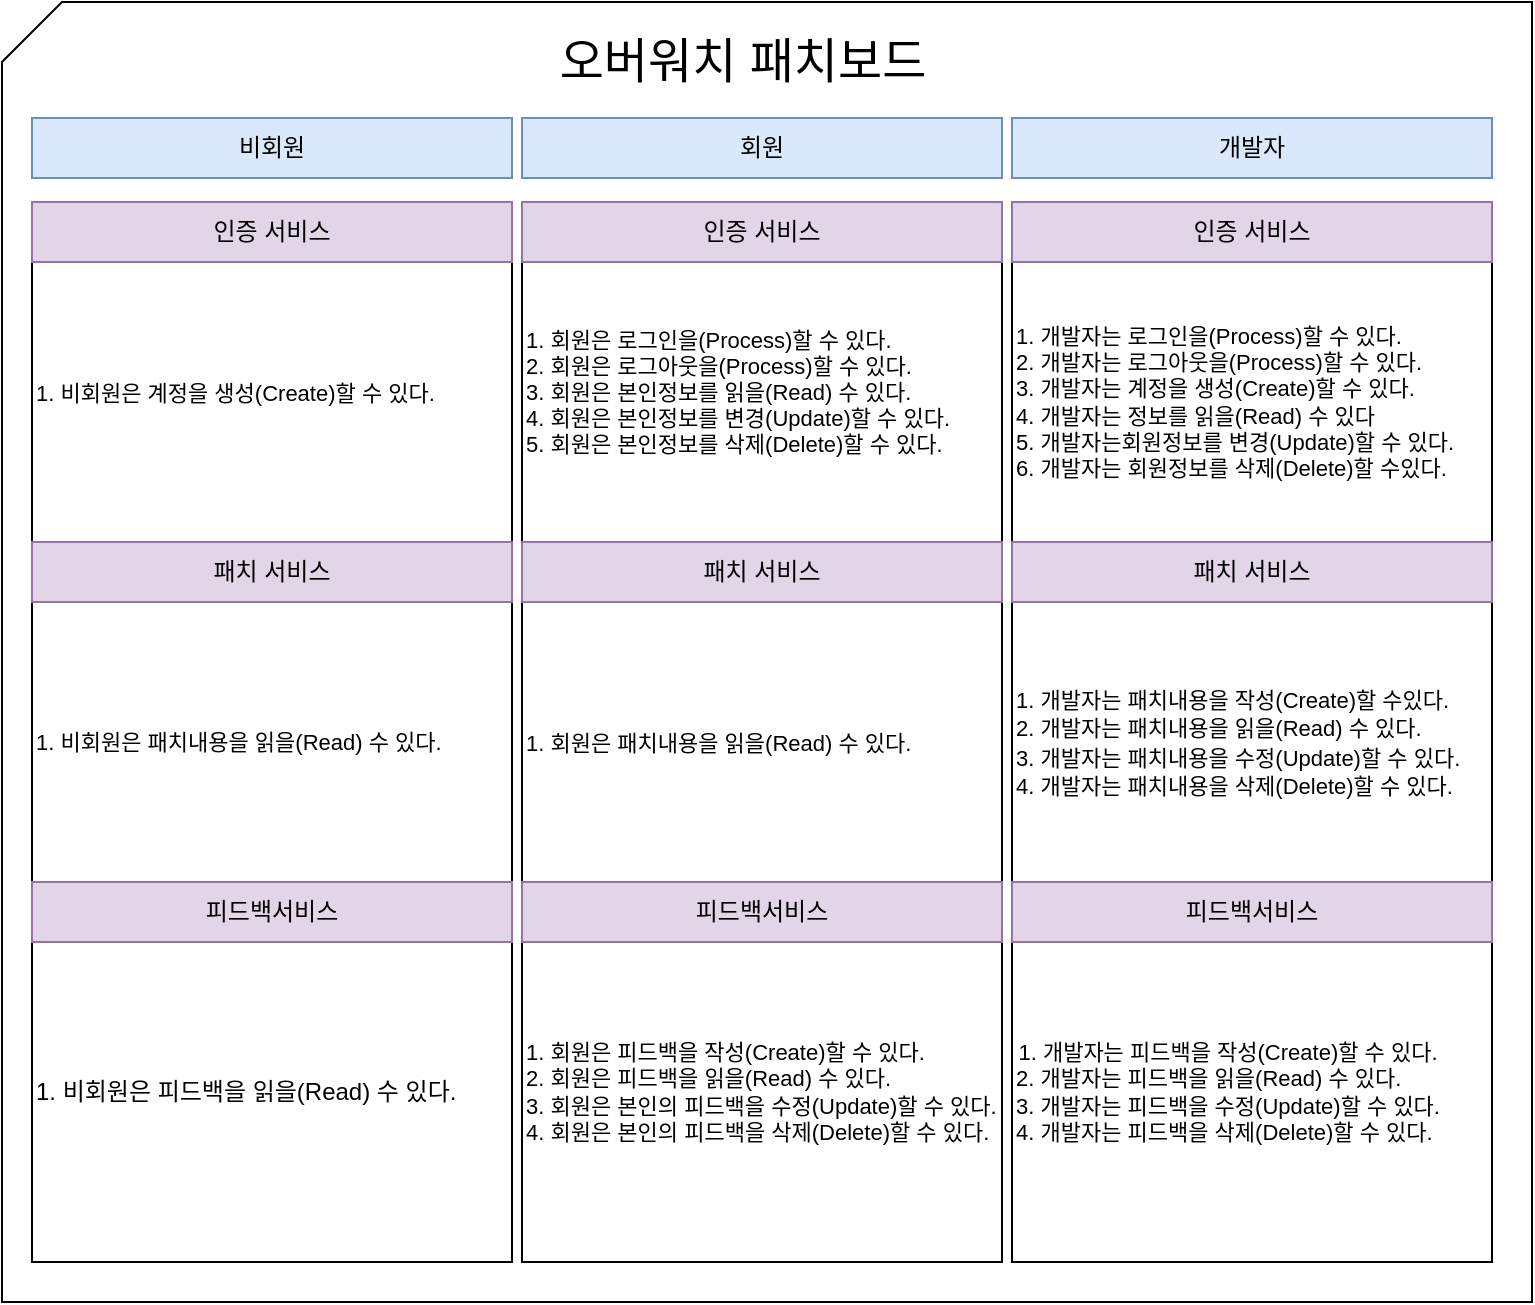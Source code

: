 <mxfile version="27.0.9" pages="3">
  <diagram name="요구사항확인" id="si9WiEyHauwOeKY3Vzi-">
    <mxGraphModel dx="1090" dy="833" grid="1" gridSize="10" guides="1" tooltips="1" connect="1" arrows="1" fold="1" page="1" pageScale="1" pageWidth="827" pageHeight="1169" math="0" shadow="0">
      <root>
        <mxCell id="0" />
        <mxCell id="1" parent="0" />
        <mxCell id="LVaz8bQsQqEIjGHbkDQo-53" value="" style="shape=card;whiteSpace=wrap;html=1;" parent="1" vertex="1">
          <mxGeometry x="25" y="10" width="765" height="650" as="geometry" />
        </mxCell>
        <mxCell id="LVaz8bQsQqEIjGHbkDQo-33" value="" style="rounded=0;whiteSpace=wrap;html=1;" parent="1" vertex="1">
          <mxGeometry x="530" y="110" width="240" height="530" as="geometry" />
        </mxCell>
        <mxCell id="LVaz8bQsQqEIjGHbkDQo-32" value="" style="rounded=0;whiteSpace=wrap;html=1;" parent="1" vertex="1">
          <mxGeometry x="285" y="110" width="240" height="530" as="geometry" />
        </mxCell>
        <mxCell id="LVaz8bQsQqEIjGHbkDQo-31" value="" style="rounded=0;whiteSpace=wrap;html=1;" parent="1" vertex="1">
          <mxGeometry x="40" y="110" width="240" height="530" as="geometry" />
        </mxCell>
        <mxCell id="LVaz8bQsQqEIjGHbkDQo-35" value="인증 서비스" style="rounded=0;whiteSpace=wrap;html=1;fillColor=#e1d5e7;strokeColor=#9673a6;" parent="1" vertex="1">
          <mxGeometry x="40" y="110" width="240" height="30" as="geometry" />
        </mxCell>
        <mxCell id="LVaz8bQsQqEIjGHbkDQo-36" value="인증 서비스" style="rounded=0;whiteSpace=wrap;html=1;fillColor=#e1d5e7;strokeColor=#9673a6;" parent="1" vertex="1">
          <mxGeometry x="285" y="110" width="240" height="30" as="geometry" />
        </mxCell>
        <mxCell id="LVaz8bQsQqEIjGHbkDQo-37" value="인증 서비스" style="rounded=0;whiteSpace=wrap;html=1;fillColor=#e1d5e7;strokeColor=#9673a6;" parent="1" vertex="1">
          <mxGeometry x="530" y="110" width="240" height="30" as="geometry" />
        </mxCell>
        <mxCell id="LVaz8bQsQqEIjGHbkDQo-39" value="패치 서비스" style="rounded=0;whiteSpace=wrap;html=1;fillColor=#e1d5e7;strokeColor=#9673a6;" parent="1" vertex="1">
          <mxGeometry x="40" y="280" width="240" height="30" as="geometry" />
        </mxCell>
        <mxCell id="LVaz8bQsQqEIjGHbkDQo-40" value="패치 서비스" style="rounded=0;whiteSpace=wrap;html=1;fillColor=#e1d5e7;strokeColor=#9673a6;" parent="1" vertex="1">
          <mxGeometry x="285" y="280" width="240" height="30" as="geometry" />
        </mxCell>
        <mxCell id="LVaz8bQsQqEIjGHbkDQo-41" value="패치 서비스" style="rounded=0;whiteSpace=wrap;html=1;fillColor=#e1d5e7;strokeColor=#9673a6;" parent="1" vertex="1">
          <mxGeometry x="530" y="280" width="240" height="30" as="geometry" />
        </mxCell>
        <mxCell id="LVaz8bQsQqEIjGHbkDQo-43" value="&lt;span style=&quot;text-wrap-mode: nowrap;&quot;&gt;피드백서비스&lt;/span&gt;" style="rounded=0;whiteSpace=wrap;html=1;fillColor=#e1d5e7;strokeColor=#9673a6;" parent="1" vertex="1">
          <mxGeometry x="40" y="450" width="240" height="30" as="geometry" />
        </mxCell>
        <mxCell id="LVaz8bQsQqEIjGHbkDQo-44" value="&lt;span style=&quot;text-wrap-mode: nowrap;&quot;&gt;피드백서비스&lt;/span&gt;" style="rounded=0;whiteSpace=wrap;html=1;fillColor=#e1d5e7;strokeColor=#9673a6;" parent="1" vertex="1">
          <mxGeometry x="285" y="450" width="240" height="30" as="geometry" />
        </mxCell>
        <mxCell id="LVaz8bQsQqEIjGHbkDQo-45" value="&lt;span style=&quot;text-wrap-mode: nowrap;&quot;&gt;피드백서비스&lt;/span&gt;" style="rounded=0;whiteSpace=wrap;html=1;fillColor=#e1d5e7;strokeColor=#9673a6;" parent="1" vertex="1">
          <mxGeometry x="530" y="450" width="240" height="30" as="geometry" />
        </mxCell>
        <mxCell id="LVaz8bQsQqEIjGHbkDQo-2" value="&lt;font style=&quot;font-size: 24px;&quot;&gt;오버워치 패치보드&lt;/font&gt;" style="text;html=1;align=center;verticalAlign=middle;resizable=0;points=[];autosize=1;strokeColor=none;fillColor=none;" parent="1" vertex="1">
          <mxGeometry x="290" y="20" width="210" height="40" as="geometry" />
        </mxCell>
        <mxCell id="LVaz8bQsQqEIjGHbkDQo-3" value="사서" style="text;html=1;align=center;verticalAlign=middle;resizable=0;points=[];autosize=1;strokeColor=none;fillColor=none;" parent="1" vertex="1">
          <mxGeometry x="290" y="68" width="50" height="30" as="geometry" />
        </mxCell>
        <mxCell id="LVaz8bQsQqEIjGHbkDQo-4" value="비회원" style="text;html=1;align=center;verticalAlign=middle;resizable=0;points=[];autosize=1;strokeColor=none;fillColor=none;" parent="1" vertex="1">
          <mxGeometry x="560" y="68" width="60" height="30" as="geometry" />
        </mxCell>
        <mxCell id="LVaz8bQsQqEIjGHbkDQo-5" value="회원" style="text;html=1;align=center;verticalAlign=middle;resizable=0;points=[];autosize=1;strokeColor=none;fillColor=none;" parent="1" vertex="1">
          <mxGeometry x="40" y="68" width="50" height="30" as="geometry" />
        </mxCell>
        <mxCell id="LVaz8bQsQqEIjGHbkDQo-20" value="&lt;div style=&quot;text-align: center;&quot;&gt;&lt;br&gt;&lt;/div&gt;&lt;div&gt;1. 비회원은 패치내용을 읽을(Read) 수 있다.&lt;/div&gt;&lt;div&gt;&lt;br&gt;&lt;/div&gt;" style="text;html=1;align=left;verticalAlign=middle;resizable=0;points=[];autosize=1;strokeColor=none;fillColor=none;fontSize=11;" parent="1" vertex="1">
          <mxGeometry x="40" y="355" width="230" height="50" as="geometry" />
        </mxCell>
        <mxCell id="LVaz8bQsQqEIjGHbkDQo-21" value="1. 비회원은 계정을 생성(Create)할 수 있다." style="text;align=left;verticalAlign=middle;resizable=0;points=[];autosize=1;strokeColor=none;fillColor=none;fontSize=11;labelPosition=center;verticalLabelPosition=middle;" parent="1" vertex="1">
          <mxGeometry x="40" y="190" width="220" height="30" as="geometry" />
        </mxCell>
        <mxCell id="LVaz8bQsQqEIjGHbkDQo-22" value="&lt;div style=&quot;font-size: 12px; text-align: center;&quot;&gt;&lt;span style=&quot;background-color: transparent; color: light-dark(rgb(0, 0, 0), rgb(255, 255, 255)); text-align: left;&quot;&gt;1. 비회원은 피드백을 읽을(Read) 수 있다.&lt;/span&gt;&lt;/div&gt;" style="text;html=1;align=left;verticalAlign=middle;resizable=0;points=[];autosize=1;strokeColor=none;fillColor=none;fontSize=10;" parent="1" vertex="1">
          <mxGeometry x="40" y="540" width="230" height="30" as="geometry" />
        </mxCell>
        <mxCell id="LVaz8bQsQqEIjGHbkDQo-23" value="&lt;div&gt;1. 개발자는 로그인을&lt;span style=&quot;background-color: transparent; color: light-dark(rgb(0, 0, 0), rgb(255, 255, 255));&quot;&gt;(Process)&lt;/span&gt;&lt;span style=&quot;background-color: transparent; color: light-dark(rgb(0, 0, 0), rgb(255, 255, 255));&quot;&gt;할 수 있다.&lt;/span&gt;&lt;/div&gt;&lt;div&gt;2. 개발자는 로그아웃을&lt;span style=&quot;background-color: transparent; color: light-dark(rgb(0, 0, 0), rgb(255, 255, 255));&quot;&gt;(Process)&lt;/span&gt;&lt;span style=&quot;background-color: transparent; color: light-dark(rgb(0, 0, 0), rgb(255, 255, 255));&quot;&gt;할 수 있다.&lt;/span&gt;&lt;/div&gt;&lt;div&gt;3. 개발자는 계정을 생성(Create)할 수 있다.&lt;/div&gt;&lt;div&gt;4. 개발자는 정보를 읽을(Read) 수 있다&lt;/div&gt;&lt;div&gt;5. 개발자는회원정보를 변경(&lt;span style=&quot;background-color: transparent; color: light-dark(rgb(0, 0, 0), rgb(255, 255, 255));&quot;&gt;Update&lt;/span&gt;&lt;span style=&quot;background-color: transparent; color: light-dark(rgb(0, 0, 0), rgb(255, 255, 255));&quot;&gt;)할 수 있다.&lt;/span&gt;&lt;/div&gt;&lt;div&gt;6. 개발자는 회원정보를 삭제(Delete)할 수있다.&lt;br&gt;&lt;/div&gt;" style="text;html=1;align=left;verticalAlign=middle;resizable=0;points=[];autosize=1;strokeColor=none;fillColor=none;fontSize=11;" parent="1" vertex="1">
          <mxGeometry x="530" y="165" width="240" height="90" as="geometry" />
        </mxCell>
        <mxCell id="LVaz8bQsQqEIjGHbkDQo-25" value="&lt;div&gt;&lt;span&gt;1. 회원은 로그인을(Process)할 수 있다.&lt;/span&gt;&lt;/div&gt;&lt;div&gt;&lt;span&gt;2. 회원은 로그아웃을&lt;/span&gt;&lt;span style=&quot;background-color: transparent; color: light-dark(rgb(0, 0, 0), rgb(255, 255, 255));&quot;&gt;(Process)&lt;/span&gt;&lt;span style=&quot;background-color: transparent; color: light-dark(rgb(0, 0, 0), rgb(255, 255, 255));&quot;&gt;할 수 있다.&lt;/span&gt;&lt;/div&gt;&lt;div&gt;&lt;span&gt;3. 회원은 본인정보를 읽을(Read) 수 있다.&lt;/span&gt;&lt;/div&gt;&lt;div&gt;&lt;span&gt;4. 회원은 본인정보를 변경(&lt;/span&gt;&lt;span style=&quot;color: light-dark(rgb(0, 0, 0), rgb(255, 255, 255)); background-color: transparent;&quot;&gt;Update&lt;/span&gt;&lt;span style=&quot;color: light-dark(rgb(0, 0, 0), rgb(255, 255, 255)); background-color: transparent;&quot;&gt;)할 수 있다.&lt;/span&gt;&lt;/div&gt;&lt;div&gt;&lt;span style=&quot;background-color: transparent; color: light-dark(rgb(0, 0, 0), rgb(255, 255, 255));&quot;&gt;5. 회원은 본인정보를 삭제(Delete)할 수 있다.&lt;/span&gt;&lt;/div&gt;" style="text;html=1;align=left;verticalAlign=middle;resizable=0;points=[];autosize=1;strokeColor=none;fillColor=none;fontSize=11;" parent="1" vertex="1">
          <mxGeometry x="285" y="165" width="240" height="80" as="geometry" />
        </mxCell>
        <mxCell id="LVaz8bQsQqEIjGHbkDQo-28" value="1. 회원은 패치내용을 읽을(Read) 수 있다." style="text;align=left;verticalAlign=middle;resizable=0;points=[];autosize=1;strokeColor=none;fillColor=none;fontSize=11;" parent="1" vertex="1">
          <mxGeometry x="285" y="365" width="220" height="30" as="geometry" />
        </mxCell>
        <mxCell id="LVaz8bQsQqEIjGHbkDQo-29" value="&lt;div&gt;&lt;font style=&quot;font-size: 11px;&quot;&gt;1. 개발자는 패치내용을 작성(Create)할 수있다.&lt;br&gt;&lt;/font&gt;&lt;/div&gt;&lt;div&gt;&lt;font style=&quot;font-size: 11px;&quot;&gt;2.&amp;nbsp;&lt;span style=&quot;background-color: transparent; color: light-dark(rgb(0, 0, 0), rgb(255, 255, 255));&quot;&gt;개발자는&amp;nbsp;&lt;/span&gt;&lt;span style=&quot;background-color: transparent; color: light-dark(rgb(0, 0, 0), rgb(255, 255, 255));&quot;&gt;패치내용을 읽을(Read) 수 있다.&lt;/span&gt;&lt;/font&gt;&lt;/div&gt;&lt;div&gt;&lt;font style=&quot;font-size: 11px;&quot;&gt;3.&amp;nbsp;&lt;span style=&quot;background-color: transparent; color: light-dark(rgb(0, 0, 0), rgb(255, 255, 255));&quot;&gt;개발자는&amp;nbsp;&lt;/span&gt;&lt;span style=&quot;background-color: transparent; color: light-dark(rgb(0, 0, 0), rgb(255, 255, 255));&quot;&gt;패치내용을 수정(Update)할 수 있다.&lt;/span&gt;&lt;/font&gt;&lt;/div&gt;&lt;div&gt;&lt;font style=&quot;font-size: 11px;&quot;&gt;4.&amp;nbsp;&lt;span style=&quot;background-color: transparent; color: light-dark(rgb(0, 0, 0), rgb(255, 255, 255));&quot;&gt;개발자는&amp;nbsp;&lt;/span&gt;&lt;span style=&quot;background-color: transparent; color: light-dark(rgb(0, 0, 0), rgb(255, 255, 255));&quot;&gt;패치내용을 삭제(Delete)할 수 있다.&lt;/span&gt;&lt;/font&gt;&lt;/div&gt;" style="text;html=1;align=left;verticalAlign=middle;resizable=0;points=[];autosize=1;strokeColor=none;fillColor=none;fontSize=12;" parent="1" vertex="1">
          <mxGeometry x="530" y="345" width="250" height="70" as="geometry" />
        </mxCell>
        <mxCell id="LVaz8bQsQqEIjGHbkDQo-30" value="&lt;div style=&quot;&quot;&gt;&lt;font style=&quot;font-size: 11px;&quot;&gt;1. 회원은 피드백을 작성(Create)할 수 있다.&lt;br&gt;&lt;/font&gt;&lt;/div&gt;&lt;div style=&quot;&quot;&gt;&lt;font style=&quot;font-size: 11px;&quot;&gt;2.&amp;nbsp;&lt;/font&gt;&lt;span style=&quot;font-size: 11px; background-color: transparent; color: light-dark(rgb(0, 0, 0), rgb(255, 255, 255));&quot;&gt;회원은&amp;nbsp;&lt;/span&gt;&lt;span style=&quot;font-size: 11px; background-color: transparent; color: light-dark(rgb(0, 0, 0), rgb(255, 255, 255));&quot;&gt;피드백을 읽을(Read) 수 있다.&lt;/span&gt;&lt;/div&gt;&lt;div style=&quot;&quot;&gt;&lt;font style=&quot;font-size: 11px;&quot;&gt;3.&amp;nbsp;&lt;/font&gt;&lt;span style=&quot;font-size: 11px; background-color: transparent; color: light-dark(rgb(0, 0, 0), rgb(255, 255, 255));&quot;&gt;회원은&amp;nbsp;&lt;/span&gt;&lt;span style=&quot;font-size: 11px; background-color: transparent; color: light-dark(rgb(0, 0, 0), rgb(255, 255, 255));&quot;&gt;본인의 피드백을 수정(Update)할 수 있다.&lt;/span&gt;&lt;/div&gt;&lt;div style=&quot;&quot;&gt;&lt;font style=&quot;font-size: 11px;&quot;&gt;4.&amp;nbsp;&lt;span style=&quot;color: light-dark(rgb(0, 0, 0), rgb(255, 255, 255)); background-color: transparent;&quot;&gt;회원은&amp;nbsp;&lt;/span&gt;&lt;span style=&quot;color: light-dark(rgb(0, 0, 0), rgb(255, 255, 255)); background-color: transparent;&quot;&gt;본인의&lt;/span&gt;&amp;nbsp;피드백을 삭제(Delete)할 수 있다.&lt;/font&gt;&lt;/div&gt;" style="text;html=1;align=left;verticalAlign=middle;resizable=0;points=[];autosize=1;strokeColor=none;fillColor=none;fontSize=10;" parent="1" vertex="1">
          <mxGeometry x="285" y="520" width="260" height="70" as="geometry" />
        </mxCell>
        <mxCell id="LVaz8bQsQqEIjGHbkDQo-49" value="&lt;span style=&quot;text-align: left; text-wrap-mode: nowrap;&quot;&gt;비회원&lt;/span&gt;" style="rounded=0;whiteSpace=wrap;html=1;fillColor=#dae8fc;strokeColor=#6c8ebf;" parent="1" vertex="1">
          <mxGeometry x="40" y="68" width="240" height="30" as="geometry" />
        </mxCell>
        <mxCell id="LVaz8bQsQqEIjGHbkDQo-50" value="회원" style="rounded=0;whiteSpace=wrap;html=1;fillColor=#dae8fc;strokeColor=#6c8ebf;" parent="1" vertex="1">
          <mxGeometry x="285" y="68" width="240" height="30" as="geometry" />
        </mxCell>
        <mxCell id="LVaz8bQsQqEIjGHbkDQo-52" value="개발자" style="rounded=0;whiteSpace=wrap;html=1;fillColor=#dae8fc;strokeColor=#6c8ebf;" parent="1" vertex="1">
          <mxGeometry x="530" y="68" width="240" height="30" as="geometry" />
        </mxCell>
        <mxCell id="H03WoxQe7pIqqVwJrNb9-1" value="&lt;div style=&quot;text-align: center;&quot;&gt;&lt;span style=&quot;background-color: transparent; color: light-dark(rgb(0, 0, 0), rgb(255, 255, 255)); text-align: left;&quot;&gt;1. 개발자는 피드백을 작성(Create)할 수 있다.&lt;/span&gt;&lt;/div&gt;&lt;div style=&quot;&quot;&gt;&lt;font&gt;2. 개발자는 피드백을 읽을(Read) 수 있다.&lt;/font&gt;&lt;/div&gt;&lt;div style=&quot;&quot;&gt;&lt;font&gt;3. 개발자는 피드백을 수정(Update)할 수 있다.&lt;/font&gt;&lt;/div&gt;&lt;div style=&quot;&quot;&gt;&lt;font&gt;4. 개발자는 피드백을 삭제(Delete)할 수 있다.&lt;/font&gt;&lt;/div&gt;" style="text;html=1;align=left;verticalAlign=middle;resizable=0;points=[];autosize=1;strokeColor=none;fillColor=none;fontSize=11;" parent="1" vertex="1">
          <mxGeometry x="530" y="520" width="240" height="70" as="geometry" />
        </mxCell>
      </root>
    </mxGraphModel>
  </diagram>
  <diagram id="NpVqkojjGBtacNTk8pGK" name="예제)USECASE">
    <mxGraphModel dx="1902" dy="1867" grid="1" gridSize="10" guides="1" tooltips="1" connect="1" arrows="1" fold="1" page="1" pageScale="1" pageWidth="827" pageHeight="1169" math="0" shadow="0">
      <root>
        <mxCell id="0" />
        <mxCell id="1" parent="0" />
        <mxCell id="hqVK5DMITIR18oNuoHpZ-1" value="도서 관리&amp;nbsp;&lt;span style=&quot;background-color: transparent; color: light-dark(rgb(0, 0, 0), rgb(255, 255, 255));&quot;&gt;시스템&lt;/span&gt;" style="shape=umlFrame;whiteSpace=wrap;html=1;pointerEvents=0;width=110;height=40;" vertex="1" parent="1">
          <mxGeometry x="110" y="60" width="600" height="860" as="geometry" />
        </mxCell>
        <mxCell id="hqVK5DMITIR18oNuoHpZ-2" value="회원" style="shape=umlActor;verticalLabelPosition=bottom;verticalAlign=top;html=1;" vertex="1" parent="1">
          <mxGeometry x="30" y="190" width="30" height="60" as="geometry" />
        </mxCell>
        <mxCell id="hqVK5DMITIR18oNuoHpZ-3" value="비회원" style="shape=umlActor;verticalLabelPosition=bottom;verticalAlign=top;html=1;" vertex="1" parent="1">
          <mxGeometry x="30" y="510" width="30" height="60" as="geometry" />
        </mxCell>
        <mxCell id="hqVK5DMITIR18oNuoHpZ-4" value="사서" style="shape=umlActor;verticalLabelPosition=bottom;verticalAlign=top;html=1;" vertex="1" parent="1">
          <mxGeometry x="747" y="190" width="30" height="60" as="geometry" />
        </mxCell>
        <mxCell id="hqVK5DMITIR18oNuoHpZ-5" value="도서조회" style="ellipse;whiteSpace=wrap;html=1;" vertex="1" parent="1">
          <mxGeometry x="190" y="160" width="140" height="70" as="geometry" />
        </mxCell>
        <mxCell id="hqVK5DMITIR18oNuoHpZ-6" value="도서등록" style="ellipse;whiteSpace=wrap;html=1;" vertex="1" parent="1">
          <mxGeometry x="490" y="290" width="140" height="70" as="geometry" />
        </mxCell>
        <mxCell id="hqVK5DMITIR18oNuoHpZ-7" value="도서수정" style="ellipse;whiteSpace=wrap;html=1;" vertex="1" parent="1">
          <mxGeometry x="490" y="410" width="140" height="70" as="geometry" />
        </mxCell>
        <mxCell id="hqVK5DMITIR18oNuoHpZ-8" value="도서삭제" style="ellipse;whiteSpace=wrap;html=1;" vertex="1" parent="1">
          <mxGeometry x="490" y="530" width="140" height="70" as="geometry" />
        </mxCell>
        <mxCell id="hqVK5DMITIR18oNuoHpZ-11" value="use" style="html=1;verticalAlign=bottom;endArrow=block;curved=0;rounded=0;entryX=-0.014;entryY=0.6;entryDx=0;entryDy=0;entryPerimeter=0;exitX=1;exitY=0.333;exitDx=0;exitDy=0;exitPerimeter=0;" edge="1" parent="1" source="hqVK5DMITIR18oNuoHpZ-2" target="hqVK5DMITIR18oNuoHpZ-5">
          <mxGeometry width="80" relative="1" as="geometry">
            <mxPoint x="324" y="290" as="sourcePoint" />
            <mxPoint x="404" y="290" as="targetPoint" />
          </mxGeometry>
        </mxCell>
        <mxCell id="hqVK5DMITIR18oNuoHpZ-12" value="use" style="html=1;verticalAlign=bottom;endArrow=block;curved=0;rounded=0;exitX=1;exitY=0.333;exitDx=0;exitDy=0;exitPerimeter=0;entryX=0;entryY=0.657;entryDx=0;entryDy=0;entryPerimeter=0;" edge="1" parent="1" source="hqVK5DMITIR18oNuoHpZ-3" target="hqVK5DMITIR18oNuoHpZ-5">
          <mxGeometry width="80" relative="1" as="geometry">
            <mxPoint x="220" y="626" as="sourcePoint" />
            <mxPoint x="348" y="610" as="targetPoint" />
          </mxGeometry>
        </mxCell>
        <mxCell id="hqVK5DMITIR18oNuoHpZ-13" value="use" style="html=1;verticalAlign=bottom;endArrow=block;curved=0;rounded=0;exitX=0;exitY=0.333;exitDx=0;exitDy=0;exitPerimeter=0;entryX=1;entryY=0.5;entryDx=0;entryDy=0;" edge="1" parent="1" source="hqVK5DMITIR18oNuoHpZ-4" target="hqVK5DMITIR18oNuoHpZ-5">
          <mxGeometry width="80" relative="1" as="geometry">
            <mxPoint x="440" y="664" as="sourcePoint" />
            <mxPoint x="570" y="340" as="targetPoint" />
          </mxGeometry>
        </mxCell>
        <mxCell id="hqVK5DMITIR18oNuoHpZ-14" value="use" style="html=1;verticalAlign=bottom;endArrow=block;curved=0;rounded=0;exitX=0;exitY=0.333;exitDx=0;exitDy=0;exitPerimeter=0;entryX=1;entryY=0.5;entryDx=0;entryDy=0;" edge="1" parent="1" source="hqVK5DMITIR18oNuoHpZ-4" target="hqVK5DMITIR18oNuoHpZ-6">
          <mxGeometry width="80" relative="1" as="geometry">
            <mxPoint x="280" y="744" as="sourcePoint" />
            <mxPoint x="410" y="420" as="targetPoint" />
          </mxGeometry>
        </mxCell>
        <mxCell id="hqVK5DMITIR18oNuoHpZ-15" value="로그인" style="ellipse;whiteSpace=wrap;html=1;" vertex="1" parent="1">
          <mxGeometry x="294" y="360" width="140" height="70" as="geometry" />
        </mxCell>
        <mxCell id="hqVK5DMITIR18oNuoHpZ-16" value="" style="endArrow=open;dashed=1;endFill=0;html=1;rounded=0;exitX=0;exitY=0.5;exitDx=0;exitDy=0;entryX=1;entryY=0.5;entryDx=0;entryDy=0;" edge="1" parent="1" source="hqVK5DMITIR18oNuoHpZ-6" target="hqVK5DMITIR18oNuoHpZ-15">
          <mxGeometry width="160" relative="1" as="geometry">
            <mxPoint x="380" y="440" as="sourcePoint" />
            <mxPoint x="540" y="440" as="targetPoint" />
          </mxGeometry>
        </mxCell>
        <mxCell id="hqVK5DMITIR18oNuoHpZ-17" value="&amp;lt;&amp;lt; Include &amp;gt;&amp;gt;" style="edgeLabel;html=1;align=center;verticalAlign=middle;resizable=0;points=[];" vertex="1" connectable="0" parent="hqVK5DMITIR18oNuoHpZ-16">
          <mxGeometry x="0.013" y="-2" relative="1" as="geometry">
            <mxPoint as="offset" />
          </mxGeometry>
        </mxCell>
        <mxCell id="hqVK5DMITIR18oNuoHpZ-19" value="" style="endArrow=open;dashed=1;endFill=0;html=1;rounded=0;exitX=0;exitY=0.5;exitDx=0;exitDy=0;entryX=0.999;entryY=0.588;entryDx=0;entryDy=0;entryPerimeter=0;" edge="1" parent="1" source="hqVK5DMITIR18oNuoHpZ-7" target="hqVK5DMITIR18oNuoHpZ-15">
          <mxGeometry width="160" relative="1" as="geometry">
            <mxPoint x="556" y="420" as="sourcePoint" />
            <mxPoint x="440" y="400" as="targetPoint" />
          </mxGeometry>
        </mxCell>
        <mxCell id="hqVK5DMITIR18oNuoHpZ-20" value="&amp;lt;&amp;lt; Include &amp;gt;&amp;gt;" style="edgeLabel;html=1;align=center;verticalAlign=middle;resizable=0;points=[];" vertex="1" connectable="0" parent="hqVK5DMITIR18oNuoHpZ-19">
          <mxGeometry x="0.013" y="-2" relative="1" as="geometry">
            <mxPoint as="offset" />
          </mxGeometry>
        </mxCell>
        <mxCell id="hqVK5DMITIR18oNuoHpZ-21" value="" style="endArrow=open;dashed=1;endFill=0;html=1;rounded=0;exitX=0.011;exitY=0.393;exitDx=0;exitDy=0;entryX=0.976;entryY=0.679;entryDx=0;entryDy=0;entryPerimeter=0;exitPerimeter=0;" edge="1" parent="1" source="hqVK5DMITIR18oNuoHpZ-8" target="hqVK5DMITIR18oNuoHpZ-15">
          <mxGeometry width="160" relative="1" as="geometry">
            <mxPoint x="576" y="490" as="sourcePoint" />
            <mxPoint x="520" y="560" as="targetPoint" />
          </mxGeometry>
        </mxCell>
        <mxCell id="hqVK5DMITIR18oNuoHpZ-22" value="&amp;lt;&amp;lt; Include &amp;gt;&amp;gt;" style="edgeLabel;html=1;align=center;verticalAlign=middle;resizable=0;points=[];" vertex="1" connectable="0" parent="hqVK5DMITIR18oNuoHpZ-21">
          <mxGeometry x="0.013" y="-2" relative="1" as="geometry">
            <mxPoint as="offset" />
          </mxGeometry>
        </mxCell>
        <mxCell id="hqVK5DMITIR18oNuoHpZ-23" value="전체" style="ellipse;whiteSpace=wrap;html=1;" vertex="1" parent="1">
          <mxGeometry x="180" y="270" width="50" height="50" as="geometry" />
        </mxCell>
        <mxCell id="hqVK5DMITIR18oNuoHpZ-24" value="키워드" style="ellipse;whiteSpace=wrap;html=1;" vertex="1" parent="1">
          <mxGeometry x="310" y="270" width="50" height="50" as="geometry" />
        </mxCell>
        <mxCell id="hqVK5DMITIR18oNuoHpZ-25" value="" style="endArrow=open;dashed=1;endFill=0;html=1;rounded=0;exitX=0.5;exitY=0;exitDx=0;exitDy=0;entryX=0.5;entryY=1;entryDx=0;entryDy=0;" edge="1" parent="1" source="hqVK5DMITIR18oNuoHpZ-23" target="hqVK5DMITIR18oNuoHpZ-5">
          <mxGeometry width="160" relative="1" as="geometry">
            <mxPoint x="364" y="240" as="sourcePoint" />
            <mxPoint x="308" y="310" as="targetPoint" />
          </mxGeometry>
        </mxCell>
        <mxCell id="hqVK5DMITIR18oNuoHpZ-26" value="&amp;lt;&amp;lt; extend &amp;gt;&amp;gt;" style="edgeLabel;html=1;align=center;verticalAlign=middle;resizable=0;points=[];" vertex="1" connectable="0" parent="hqVK5DMITIR18oNuoHpZ-25">
          <mxGeometry x="0.013" y="-2" relative="1" as="geometry">
            <mxPoint as="offset" />
          </mxGeometry>
        </mxCell>
        <mxCell id="hqVK5DMITIR18oNuoHpZ-27" value="" style="endArrow=open;dashed=1;endFill=0;html=1;rounded=0;exitX=0.5;exitY=0;exitDx=0;exitDy=0;entryX=0.5;entryY=1;entryDx=0;entryDy=0;" edge="1" parent="1" source="hqVK5DMITIR18oNuoHpZ-24" target="hqVK5DMITIR18oNuoHpZ-5">
          <mxGeometry width="160" relative="1" as="geometry">
            <mxPoint x="290" y="340" as="sourcePoint" />
            <mxPoint x="355" y="260" as="targetPoint" />
          </mxGeometry>
        </mxCell>
        <mxCell id="hqVK5DMITIR18oNuoHpZ-28" value="&amp;lt;&amp;lt; extend &amp;gt;&amp;gt;" style="edgeLabel;html=1;align=center;verticalAlign=middle;resizable=0;points=[];" vertex="1" connectable="0" parent="hqVK5DMITIR18oNuoHpZ-27">
          <mxGeometry x="0.013" y="-2" relative="1" as="geometry">
            <mxPoint as="offset" />
          </mxGeometry>
        </mxCell>
        <mxCell id="hqVK5DMITIR18oNuoHpZ-29" value="회원가입" style="ellipse;whiteSpace=wrap;html=1;" vertex="1" parent="1">
          <mxGeometry x="190" y="650" width="140" height="70" as="geometry" />
        </mxCell>
        <mxCell id="hqVK5DMITIR18oNuoHpZ-30" value="use" style="html=1;verticalAlign=bottom;endArrow=block;curved=0;rounded=0;exitX=1;exitY=0.333;exitDx=0;exitDy=0;exitPerimeter=0;entryX=0;entryY=0.5;entryDx=0;entryDy=0;" edge="1" parent="1" source="hqVK5DMITIR18oNuoHpZ-3" target="hqVK5DMITIR18oNuoHpZ-29">
          <mxGeometry width="80" relative="1" as="geometry">
            <mxPoint x="140" y="774" as="sourcePoint" />
            <mxPoint x="270" y="450" as="targetPoint" />
          </mxGeometry>
        </mxCell>
        <mxCell id="hqVK5DMITIR18oNuoHpZ-31" value="관리자" style="shape=umlActor;verticalLabelPosition=bottom;verticalAlign=top;html=1;" vertex="1" parent="1">
          <mxGeometry x="747" y="510" width="30" height="60" as="geometry" />
        </mxCell>
        <mxCell id="hqVK5DMITIR18oNuoHpZ-32" value="use" style="html=1;verticalAlign=bottom;endArrow=block;curved=0;rounded=0;entryX=1;entryY=0.5;entryDx=0;entryDy=0;exitX=0;exitY=0.333;exitDx=0;exitDy=0;exitPerimeter=0;" edge="1" parent="1" source="hqVK5DMITIR18oNuoHpZ-4" target="hqVK5DMITIR18oNuoHpZ-7">
          <mxGeometry width="80" relative="1" as="geometry">
            <mxPoint x="750" y="210" as="sourcePoint" />
            <mxPoint x="740" y="465" as="targetPoint" />
          </mxGeometry>
        </mxCell>
        <mxCell id="hqVK5DMITIR18oNuoHpZ-33" value="use" style="html=1;verticalAlign=bottom;endArrow=block;curved=0;rounded=0;entryX=1;entryY=0.5;entryDx=0;entryDy=0;exitX=0;exitY=0.333;exitDx=0;exitDy=0;exitPerimeter=0;" edge="1" parent="1" source="hqVK5DMITIR18oNuoHpZ-4" target="hqVK5DMITIR18oNuoHpZ-8">
          <mxGeometry width="80" relative="1" as="geometry">
            <mxPoint x="750" y="220" as="sourcePoint" />
            <mxPoint x="720" y="625" as="targetPoint" />
          </mxGeometry>
        </mxCell>
        <mxCell id="j_uifvDzS9gfMKYm5BqL-1" value="회원관리" style="ellipse;whiteSpace=wrap;html=1;" vertex="1" parent="1">
          <mxGeometry x="490" y="650" width="140" height="70" as="geometry" />
        </mxCell>
        <mxCell id="j_uifvDzS9gfMKYm5BqL-7" value="" style="edgeStyle=orthogonalEdgeStyle;rounded=0;orthogonalLoop=1;jettySize=auto;html=1;endArrow=block;endFill=0;entryX=0.5;entryY=1;entryDx=0;entryDy=0;exitX=0.5;exitY=0;exitDx=0;exitDy=0;" edge="1" parent="1" source="j_uifvDzS9gfMKYm5BqL-2" target="j_uifvDzS9gfMKYm5BqL-1">
          <mxGeometry relative="1" as="geometry">
            <mxPoint x="486.98" y="735" as="sourcePoint" />
            <mxPoint x="562.98" y="680" as="targetPoint" />
            <Array as="points">
              <mxPoint x="459" y="740" />
              <mxPoint x="560" y="740" />
            </Array>
          </mxGeometry>
        </mxCell>
        <mxCell id="j_uifvDzS9gfMKYm5BqL-2" value="조회" style="ellipse;whiteSpace=wrap;html=1;" vertex="1" parent="1">
          <mxGeometry x="434" y="750" width="50" height="50" as="geometry" />
        </mxCell>
        <mxCell id="j_uifvDzS9gfMKYm5BqL-8" value="" style="edgeStyle=orthogonalEdgeStyle;rounded=0;orthogonalLoop=1;jettySize=auto;html=1;endArrow=block;endFill=0;" edge="1" parent="1" source="j_uifvDzS9gfMKYm5BqL-3" target="j_uifvDzS9gfMKYm5BqL-1">
          <mxGeometry relative="1" as="geometry">
            <Array as="points">
              <mxPoint x="525" y="740" />
              <mxPoint x="560" y="740" />
            </Array>
          </mxGeometry>
        </mxCell>
        <mxCell id="j_uifvDzS9gfMKYm5BqL-3" value="등록" style="ellipse;whiteSpace=wrap;html=1;" vertex="1" parent="1">
          <mxGeometry x="500" y="750" width="50" height="50" as="geometry" />
        </mxCell>
        <mxCell id="j_uifvDzS9gfMKYm5BqL-9" value="" style="edgeStyle=orthogonalEdgeStyle;rounded=0;orthogonalLoop=1;jettySize=auto;html=1;endArrow=block;endFill=0;" edge="1" parent="1" source="j_uifvDzS9gfMKYm5BqL-4" target="j_uifvDzS9gfMKYm5BqL-1">
          <mxGeometry relative="1" as="geometry">
            <Array as="points">
              <mxPoint x="595" y="740" />
              <mxPoint x="560" y="740" />
            </Array>
          </mxGeometry>
        </mxCell>
        <mxCell id="j_uifvDzS9gfMKYm5BqL-4" value="수정" style="ellipse;whiteSpace=wrap;html=1;" vertex="1" parent="1">
          <mxGeometry x="570" y="750" width="50" height="50" as="geometry" />
        </mxCell>
        <mxCell id="j_uifvDzS9gfMKYm5BqL-10" value="" style="edgeStyle=orthogonalEdgeStyle;rounded=0;orthogonalLoop=1;jettySize=auto;html=1;endArrow=blockThin;endFill=0;" edge="1" parent="1" source="j_uifvDzS9gfMKYm5BqL-5" target="j_uifvDzS9gfMKYm5BqL-1">
          <mxGeometry relative="1" as="geometry">
            <Array as="points">
              <mxPoint x="665" y="740" />
              <mxPoint x="560" y="740" />
            </Array>
          </mxGeometry>
        </mxCell>
        <mxCell id="j_uifvDzS9gfMKYm5BqL-5" value="삭제" style="ellipse;whiteSpace=wrap;html=1;" vertex="1" parent="1">
          <mxGeometry x="640" y="750" width="50" height="50" as="geometry" />
        </mxCell>
        <mxCell id="j_uifvDzS9gfMKYm5BqL-11" value="사서 계정" style="ellipse;whiteSpace=wrap;html=1;" vertex="1" parent="1">
          <mxGeometry x="434" y="840" width="50" height="50" as="geometry" />
        </mxCell>
        <mxCell id="j_uifvDzS9gfMKYm5BqL-12" value="일반&lt;div&gt;계정&lt;/div&gt;" style="ellipse;whiteSpace=wrap;html=1;" vertex="1" parent="1">
          <mxGeometry x="330" y="830" width="50" height="50" as="geometry" />
        </mxCell>
        <mxCell id="j_uifvDzS9gfMKYm5BqL-13" value="use" style="html=1;verticalAlign=bottom;endArrow=block;curved=0;rounded=0;entryX=1;entryY=0.5;entryDx=0;entryDy=0;exitX=0;exitY=0.333;exitDx=0;exitDy=0;exitPerimeter=0;" edge="1" parent="1" source="hqVK5DMITIR18oNuoHpZ-31" target="j_uifvDzS9gfMKYm5BqL-1">
          <mxGeometry width="80" relative="1" as="geometry">
            <mxPoint x="777" y="460" as="sourcePoint" />
            <mxPoint x="660" y="815" as="targetPoint" />
          </mxGeometry>
        </mxCell>
        <mxCell id="j_uifvDzS9gfMKYm5BqL-14" value="나의&lt;div&gt;정보&lt;/div&gt;" style="ellipse;whiteSpace=wrap;html=1;" vertex="1" parent="1">
          <mxGeometry x="339" y="710" width="50" height="50" as="geometry" />
        </mxCell>
        <mxCell id="j_uifvDzS9gfMKYm5BqL-15" value="use" style="html=1;verticalAlign=bottom;endArrow=block;curved=0;rounded=0;entryX=0.5;entryY=0;entryDx=0;entryDy=0;" edge="1" parent="1" target="j_uifvDzS9gfMKYm5BqL-14">
          <mxGeometry width="80" relative="1" as="geometry">
            <mxPoint x="60" y="210" as="sourcePoint" />
            <mxPoint x="248" y="220" as="targetPoint" />
          </mxGeometry>
        </mxCell>
        <mxCell id="j_uifvDzS9gfMKYm5BqL-16" value="" style="endArrow=open;dashed=1;endFill=0;html=1;rounded=0;exitX=1;exitY=0.5;exitDx=0;exitDy=0;entryX=0;entryY=0.5;entryDx=0;entryDy=0;" edge="1" parent="1" source="j_uifvDzS9gfMKYm5BqL-14" target="j_uifvDzS9gfMKYm5BqL-2">
          <mxGeometry width="160" relative="1" as="geometry">
            <mxPoint x="421.25" y="705" as="sourcePoint" />
            <mxPoint x="428.75" y="600" as="targetPoint" />
          </mxGeometry>
        </mxCell>
        <mxCell id="j_uifvDzS9gfMKYm5BqL-17" value="&amp;lt;&amp;lt; extend &amp;gt;&amp;gt;" style="edgeLabel;html=1;align=center;verticalAlign=middle;resizable=0;points=[];" vertex="1" connectable="0" parent="j_uifvDzS9gfMKYm5BqL-16">
          <mxGeometry x="0.013" y="-2" relative="1" as="geometry">
            <mxPoint as="offset" />
          </mxGeometry>
        </mxCell>
        <mxCell id="j_uifvDzS9gfMKYm5BqL-18" value="" style="endArrow=open;dashed=1;endFill=0;html=1;rounded=0;exitX=0.5;exitY=0;exitDx=0;exitDy=0;entryX=0;entryY=0.5;entryDx=0;entryDy=0;" edge="1" parent="1" source="j_uifvDzS9gfMKYm5BqL-12" target="j_uifvDzS9gfMKYm5BqL-2">
          <mxGeometry width="160" relative="1" as="geometry">
            <mxPoint x="440" y="730" as="sourcePoint" />
            <mxPoint x="460" y="800" as="targetPoint" />
          </mxGeometry>
        </mxCell>
        <mxCell id="j_uifvDzS9gfMKYm5BqL-19" value="&amp;lt;&amp;lt; extend &amp;gt;&amp;gt;" style="edgeLabel;html=1;align=center;verticalAlign=middle;resizable=0;points=[];" vertex="1" connectable="0" parent="j_uifvDzS9gfMKYm5BqL-18">
          <mxGeometry x="0.013" y="-2" relative="1" as="geometry">
            <mxPoint as="offset" />
          </mxGeometry>
        </mxCell>
        <mxCell id="j_uifvDzS9gfMKYm5BqL-20" value="" style="endArrow=open;dashed=1;endFill=0;html=1;rounded=0;exitX=0.5;exitY=0;exitDx=0;exitDy=0;entryX=0;entryY=0.5;entryDx=0;entryDy=0;" edge="1" parent="1" source="j_uifvDzS9gfMKYm5BqL-11" target="j_uifvDzS9gfMKYm5BqL-2">
          <mxGeometry width="160" relative="1" as="geometry">
            <mxPoint x="510" y="820" as="sourcePoint" />
            <mxPoint x="545" y="800" as="targetPoint" />
          </mxGeometry>
        </mxCell>
        <mxCell id="j_uifvDzS9gfMKYm5BqL-21" value="&amp;lt;&amp;lt; extend &amp;gt;&amp;gt;" style="edgeLabel;html=1;align=center;verticalAlign=middle;resizable=0;points=[];" vertex="1" connectable="0" parent="j_uifvDzS9gfMKYm5BqL-20">
          <mxGeometry x="0.013" y="-2" relative="1" as="geometry">
            <mxPoint as="offset" />
          </mxGeometry>
        </mxCell>
      </root>
    </mxGraphModel>
  </diagram>
  <diagram id="bMoRts42A71pBCK3moP_" name="USECASE">
    <mxGraphModel dx="872" dy="1779" grid="1" gridSize="10" guides="1" tooltips="1" connect="1" arrows="1" fold="1" page="1" pageScale="1" pageWidth="827" pageHeight="1169" math="0" shadow="0">
      <root>
        <mxCell id="0" />
        <mxCell id="1" parent="0" />
        <mxCell id="jfG8OaxI6jYsec2sLDl0-1" value="회원" style="shape=umlActor;verticalLabelPosition=bottom;verticalAlign=top;html=1;" vertex="1" parent="1">
          <mxGeometry x="770" y="555" width="30" height="60" as="geometry" />
        </mxCell>
        <mxCell id="jfG8OaxI6jYsec2sLDl0-2" value="개발자" style="shape=umlActor;verticalLabelPosition=bottom;verticalAlign=top;html=1;" vertex="1" parent="1">
          <mxGeometry x="770" y="280" width="30" height="60" as="geometry" />
        </mxCell>
        <mxCell id="jfG8OaxI6jYsec2sLDl0-3" value="비회원" style="shape=umlActor;verticalLabelPosition=bottom;verticalAlign=top;html=1;" vertex="1" parent="1">
          <mxGeometry x="40" y="560" width="30" height="60" as="geometry" />
        </mxCell>
        <mxCell id="rmsWWPnrS580LIzBXzxM-1" value="&lt;span style=&quot;font-size: 24px; text-wrap-mode: nowrap;&quot;&gt;오버워치 패치보드&lt;/span&gt;" style="shape=umlFrame;whiteSpace=wrap;html=1;pointerEvents=0;width=200;height=40;" vertex="1" parent="1">
          <mxGeometry x="80" y="80" width="670" height="720" as="geometry" />
        </mxCell>
        <mxCell id="ShmbVCHbjllHfHQfwxmo-1" value="회원가입" style="ellipse;whiteSpace=wrap;html=1;" vertex="1" parent="1">
          <mxGeometry x="160" y="570" width="140" height="70" as="geometry" />
        </mxCell>
        <mxCell id="ShmbVCHbjllHfHQfwxmo-3" value="전체 피드백 DB" style="ellipse;whiteSpace=wrap;html=1;" vertex="1" parent="1">
          <mxGeometry x="300" y="290" width="140" height="70" as="geometry" />
        </mxCell>
        <mxCell id="T_CVh3mc19bexQVNEhTg-1" value="use" style="html=1;verticalAlign=bottom;endArrow=block;curved=0;rounded=0;exitX=1;exitY=0.333;exitDx=0;exitDy=0;exitPerimeter=0;entryX=0;entryY=0.5;entryDx=0;entryDy=0;" edge="1" parent="1" source="jfG8OaxI6jYsec2sLDl0-3" target="ShmbVCHbjllHfHQfwxmo-1">
          <mxGeometry width="80" relative="1" as="geometry">
            <mxPoint x="120" y="550" as="sourcePoint" />
            <mxPoint x="250" y="705" as="targetPoint" />
          </mxGeometry>
        </mxCell>
        <mxCell id="V7ryXbDuo07Z2tIihon6-1" value="패치 서비스" style="ellipse;whiteSpace=wrap;html=1;" vertex="1" parent="1">
          <mxGeometry x="534" y="370" width="140" height="70" as="geometry" />
        </mxCell>
        <mxCell id="V7ryXbDuo07Z2tIihon6-2" value="" style="edgeStyle=orthogonalEdgeStyle;rounded=0;orthogonalLoop=1;jettySize=auto;html=1;endArrow=block;endFill=0;entryX=0.5;entryY=1;entryDx=0;entryDy=0;exitX=0.5;exitY=0;exitDx=0;exitDy=0;" edge="1" parent="1" source="V7ryXbDuo07Z2tIihon6-3" target="V7ryXbDuo07Z2tIihon6-1">
          <mxGeometry relative="1" as="geometry">
            <mxPoint x="530.98" y="455" as="sourcePoint" />
            <mxPoint x="606.98" y="400" as="targetPoint" />
            <Array as="points">
              <mxPoint x="503" y="460" />
              <mxPoint x="604" y="460" />
            </Array>
          </mxGeometry>
        </mxCell>
        <mxCell id="V7ryXbDuo07Z2tIihon6-3" value="조회" style="ellipse;whiteSpace=wrap;html=1;" vertex="1" parent="1">
          <mxGeometry x="478" y="470" width="50" height="50" as="geometry" />
        </mxCell>
        <mxCell id="V7ryXbDuo07Z2tIihon6-4" value="" style="edgeStyle=orthogonalEdgeStyle;rounded=0;orthogonalLoop=1;jettySize=auto;html=1;endArrow=block;endFill=0;" edge="1" parent="1" source="V7ryXbDuo07Z2tIihon6-5" target="V7ryXbDuo07Z2tIihon6-1">
          <mxGeometry relative="1" as="geometry">
            <Array as="points">
              <mxPoint x="569" y="460" />
              <mxPoint x="604" y="460" />
            </Array>
          </mxGeometry>
        </mxCell>
        <mxCell id="V7ryXbDuo07Z2tIihon6-5" value="등록" style="ellipse;whiteSpace=wrap;html=1;" vertex="1" parent="1">
          <mxGeometry x="544" y="470" width="50" height="50" as="geometry" />
        </mxCell>
        <mxCell id="V7ryXbDuo07Z2tIihon6-6" value="" style="edgeStyle=orthogonalEdgeStyle;rounded=0;orthogonalLoop=1;jettySize=auto;html=1;endArrow=block;endFill=0;" edge="1" parent="1" source="V7ryXbDuo07Z2tIihon6-7" target="V7ryXbDuo07Z2tIihon6-1">
          <mxGeometry relative="1" as="geometry">
            <Array as="points">
              <mxPoint x="639" y="460" />
              <mxPoint x="604" y="460" />
            </Array>
          </mxGeometry>
        </mxCell>
        <mxCell id="V7ryXbDuo07Z2tIihon6-7" value="수정" style="ellipse;whiteSpace=wrap;html=1;" vertex="1" parent="1">
          <mxGeometry x="614" y="470" width="50" height="50" as="geometry" />
        </mxCell>
        <mxCell id="V7ryXbDuo07Z2tIihon6-8" value="" style="edgeStyle=orthogonalEdgeStyle;rounded=0;orthogonalLoop=1;jettySize=auto;html=1;endArrow=blockThin;endFill=0;exitX=0.5;exitY=0;exitDx=0;exitDy=0;" edge="1" parent="1" target="V7ryXbDuo07Z2tIihon6-1" source="V7ryXbDuo07Z2tIihon6-18">
          <mxGeometry relative="1" as="geometry">
            <mxPoint x="709" y="470" as="sourcePoint" />
            <Array as="points">
              <mxPoint x="709" y="470" />
              <mxPoint x="709" y="460" />
              <mxPoint x="604" y="460" />
            </Array>
          </mxGeometry>
        </mxCell>
        <mxCell id="V7ryXbDuo07Z2tIihon6-9" value="버프, 너프" style="ellipse;whiteSpace=wrap;html=1;" vertex="1" parent="1">
          <mxGeometry x="520" y="570" width="50" height="50" as="geometry" />
        </mxCell>
        <mxCell id="V7ryXbDuo07Z2tIihon6-10" value="날짜별" style="ellipse;whiteSpace=wrap;html=1;" vertex="1" parent="1">
          <mxGeometry x="470" y="570" width="50" height="50" as="geometry" />
        </mxCell>
        <mxCell id="V7ryXbDuo07Z2tIihon6-11" value="영웅별" style="ellipse;whiteSpace=wrap;html=1;" vertex="1" parent="1">
          <mxGeometry x="420" y="570" width="50" height="50" as="geometry" />
        </mxCell>
        <mxCell id="V7ryXbDuo07Z2tIihon6-12" value="" style="endArrow=open;dashed=1;endFill=0;html=1;rounded=0;exitX=0.5;exitY=0;exitDx=0;exitDy=0;" edge="1" parent="1" source="V7ryXbDuo07Z2tIihon6-11">
          <mxGeometry width="160" relative="1" as="geometry">
            <mxPoint x="465.25" y="425" as="sourcePoint" />
            <mxPoint x="500" y="520" as="targetPoint" />
          </mxGeometry>
        </mxCell>
        <mxCell id="V7ryXbDuo07Z2tIihon6-13" value="&amp;lt;&amp;lt; extend &amp;gt;&amp;gt;" style="edgeLabel;html=1;align=center;verticalAlign=middle;resizable=0;points=[];" vertex="1" connectable="0" parent="V7ryXbDuo07Z2tIihon6-12">
          <mxGeometry x="0.013" y="-2" relative="1" as="geometry">
            <mxPoint as="offset" />
          </mxGeometry>
        </mxCell>
        <mxCell id="V7ryXbDuo07Z2tIihon6-14" value="" style="endArrow=open;dashed=1;endFill=0;html=1;rounded=0;exitX=0.5;exitY=0;exitDx=0;exitDy=0;" edge="1" parent="1" source="V7ryXbDuo07Z2tIihon6-10">
          <mxGeometry width="160" relative="1" as="geometry">
            <mxPoint x="484" y="450" as="sourcePoint" />
            <mxPoint x="500" y="520" as="targetPoint" />
          </mxGeometry>
        </mxCell>
        <mxCell id="V7ryXbDuo07Z2tIihon6-15" value="&amp;lt;&amp;lt; extend &amp;gt;&amp;gt;" style="edgeLabel;html=1;align=center;verticalAlign=middle;resizable=0;points=[];" vertex="1" connectable="0" parent="V7ryXbDuo07Z2tIihon6-14">
          <mxGeometry x="0.013" y="-2" relative="1" as="geometry">
            <mxPoint as="offset" />
          </mxGeometry>
        </mxCell>
        <mxCell id="V7ryXbDuo07Z2tIihon6-16" value="" style="endArrow=open;dashed=1;endFill=0;html=1;rounded=0;exitX=0.5;exitY=0;exitDx=0;exitDy=0;entryX=0.5;entryY=1;entryDx=0;entryDy=0;" edge="1" parent="1" source="V7ryXbDuo07Z2tIihon6-9" target="V7ryXbDuo07Z2tIihon6-3">
          <mxGeometry width="160" relative="1" as="geometry">
            <mxPoint x="554" y="540" as="sourcePoint" />
            <mxPoint x="430" y="660" as="targetPoint" />
          </mxGeometry>
        </mxCell>
        <mxCell id="V7ryXbDuo07Z2tIihon6-17" value="&amp;lt;&amp;lt; extend &amp;gt;&amp;gt;" style="edgeLabel;html=1;align=center;verticalAlign=middle;resizable=0;points=[];" vertex="1" connectable="0" parent="V7ryXbDuo07Z2tIihon6-16">
          <mxGeometry x="0.013" y="-2" relative="1" as="geometry">
            <mxPoint as="offset" />
          </mxGeometry>
        </mxCell>
        <mxCell id="V7ryXbDuo07Z2tIihon6-18" value="삭제" style="ellipse;whiteSpace=wrap;html=1;" vertex="1" parent="1">
          <mxGeometry x="680" y="470" width="50" height="50" as="geometry" />
        </mxCell>
        <mxCell id="V7ryXbDuo07Z2tIihon6-19" value="use" style="html=1;verticalAlign=bottom;endArrow=block;curved=0;rounded=0;exitX=0;exitY=0.333;exitDx=0;exitDy=0;exitPerimeter=0;entryX=0.9;entryY=0.143;entryDx=0;entryDy=0;entryPerimeter=0;" edge="1" parent="1" source="jfG8OaxI6jYsec2sLDl0-2" target="V7ryXbDuo07Z2tIihon6-1">
          <mxGeometry width="80" relative="1" as="geometry">
            <mxPoint x="640" y="310" as="sourcePoint" />
            <mxPoint x="730" y="335" as="targetPoint" />
          </mxGeometry>
        </mxCell>
        <mxCell id="V7ryXbDuo07Z2tIihon6-20" value="use" style="html=1;verticalAlign=bottom;endArrow=block;curved=0;rounded=0;exitX=0;exitY=0.333;exitDx=0;exitDy=0;exitPerimeter=0;entryX=0.5;entryY=1;entryDx=0;entryDy=0;" edge="1" parent="1" source="jfG8OaxI6jYsec2sLDl0-1" target="V7ryXbDuo07Z2tIihon6-3">
          <mxGeometry width="80" relative="1" as="geometry">
            <mxPoint x="820" y="480" as="sourcePoint" />
            <mxPoint x="430" y="660" as="targetPoint" />
          </mxGeometry>
        </mxCell>
        <mxCell id="V7ryXbDuo07Z2tIihon6-23" value="" style="edgeStyle=orthogonalEdgeStyle;rounded=0;orthogonalLoop=1;jettySize=auto;html=1;endArrow=block;endFill=0;entryX=0.5;entryY=1;entryDx=0;entryDy=0;exitX=0.5;exitY=0;exitDx=0;exitDy=0;" edge="1" parent="1" source="V7ryXbDuo07Z2tIihon6-24">
          <mxGeometry relative="1" as="geometry">
            <mxPoint x="296.98" y="375" as="sourcePoint" />
            <mxPoint x="370" y="360" as="targetPoint" />
            <Array as="points">
              <mxPoint x="269" y="380" />
              <mxPoint x="370" y="380" />
            </Array>
          </mxGeometry>
        </mxCell>
        <mxCell id="V7ryXbDuo07Z2tIihon6-24" value="읽기" style="ellipse;whiteSpace=wrap;html=1;" vertex="1" parent="1">
          <mxGeometry x="244" y="390" width="50" height="50" as="geometry" />
        </mxCell>
        <mxCell id="V7ryXbDuo07Z2tIihon6-25" value="" style="edgeStyle=orthogonalEdgeStyle;rounded=0;orthogonalLoop=1;jettySize=auto;html=1;endArrow=block;endFill=0;" edge="1" parent="1" source="V7ryXbDuo07Z2tIihon6-26">
          <mxGeometry relative="1" as="geometry">
            <Array as="points">
              <mxPoint x="335" y="380" />
              <mxPoint x="370" y="380" />
            </Array>
            <mxPoint x="370" y="360" as="targetPoint" />
          </mxGeometry>
        </mxCell>
        <mxCell id="V7ryXbDuo07Z2tIihon6-26" value="작성" style="ellipse;whiteSpace=wrap;html=1;" vertex="1" parent="1">
          <mxGeometry x="310" y="390" width="50" height="50" as="geometry" />
        </mxCell>
        <mxCell id="V7ryXbDuo07Z2tIihon6-27" value="" style="edgeStyle=orthogonalEdgeStyle;rounded=0;orthogonalLoop=1;jettySize=auto;html=1;endArrow=block;endFill=0;" edge="1" parent="1" source="V7ryXbDuo07Z2tIihon6-28">
          <mxGeometry relative="1" as="geometry">
            <Array as="points">
              <mxPoint x="405" y="380" />
              <mxPoint x="370" y="380" />
            </Array>
            <mxPoint x="370" y="360" as="targetPoint" />
          </mxGeometry>
        </mxCell>
        <mxCell id="V7ryXbDuo07Z2tIihon6-28" value="수정" style="ellipse;whiteSpace=wrap;html=1;" vertex="1" parent="1">
          <mxGeometry x="380" y="390" width="50" height="50" as="geometry" />
        </mxCell>
        <mxCell id="V7ryXbDuo07Z2tIihon6-29" value="" style="edgeStyle=orthogonalEdgeStyle;rounded=0;orthogonalLoop=1;jettySize=auto;html=1;endArrow=blockThin;endFill=0;exitX=0.5;exitY=0;exitDx=0;exitDy=0;" edge="1" parent="1" source="V7ryXbDuo07Z2tIihon6-30">
          <mxGeometry relative="1" as="geometry">
            <mxPoint x="475" y="390" as="sourcePoint" />
            <Array as="points">
              <mxPoint x="475" y="390" />
              <mxPoint x="475" y="380" />
              <mxPoint x="370" y="380" />
            </Array>
            <mxPoint x="370" y="360" as="targetPoint" />
          </mxGeometry>
        </mxCell>
        <mxCell id="V7ryXbDuo07Z2tIihon6-30" value="삭제" style="ellipse;whiteSpace=wrap;html=1;" vertex="1" parent="1">
          <mxGeometry x="446" y="390" width="50" height="50" as="geometry" />
        </mxCell>
        <mxCell id="V7ryXbDuo07Z2tIihon6-31" value="use" style="html=1;verticalAlign=bottom;endArrow=block;curved=0;rounded=0;exitX=0;exitY=0.333;exitDx=0;exitDy=0;exitPerimeter=0;entryX=1;entryY=0.5;entryDx=0;entryDy=0;" edge="1" parent="1" source="jfG8OaxI6jYsec2sLDl0-2" target="ShmbVCHbjllHfHQfwxmo-3">
          <mxGeometry width="80" relative="1" as="geometry">
            <mxPoint x="690" y="300" as="sourcePoint" />
            <mxPoint x="580" y="380" as="targetPoint" />
          </mxGeometry>
        </mxCell>
        <mxCell id="V7ryXbDuo07Z2tIihon6-32" value="피드백 생성" style="ellipse;whiteSpace=wrap;html=1;" vertex="1" parent="1">
          <mxGeometry x="360" y="70" width="140" height="70" as="geometry" />
        </mxCell>
        <mxCell id="V7ryXbDuo07Z2tIihon6-33" value="" style="edgeStyle=orthogonalEdgeStyle;rounded=0;orthogonalLoop=1;jettySize=auto;html=1;endArrow=block;endFill=0;entryX=0.5;entryY=1;entryDx=0;entryDy=0;exitX=0.5;exitY=0;exitDx=0;exitDy=0;" edge="1" parent="1" source="V7ryXbDuo07Z2tIihon6-34" target="V7ryXbDuo07Z2tIihon6-32">
          <mxGeometry relative="1" as="geometry">
            <mxPoint x="286.98" y="215" as="sourcePoint" />
            <mxPoint x="360" y="200" as="targetPoint" />
            <Array as="points">
              <mxPoint x="259" y="220" />
              <mxPoint x="360" y="220" />
            </Array>
          </mxGeometry>
        </mxCell>
        <mxCell id="V7ryXbDuo07Z2tIihon6-34" value="읽기" style="ellipse;whiteSpace=wrap;html=1;" vertex="1" parent="1">
          <mxGeometry x="234" y="230" width="50" height="50" as="geometry" />
        </mxCell>
        <mxCell id="V7ryXbDuo07Z2tIihon6-35" value="" style="edgeStyle=orthogonalEdgeStyle;rounded=0;orthogonalLoop=1;jettySize=auto;html=1;endArrow=block;endFill=0;exitX=0.5;exitY=0;exitDx=0;exitDy=0;entryX=0.469;entryY=0.996;entryDx=0;entryDy=0;entryPerimeter=0;" edge="1" parent="1" source="V7ryXbDuo07Z2tIihon6-36" target="V7ryXbDuo07Z2tIihon6-32">
          <mxGeometry relative="1" as="geometry">
            <Array as="points">
              <mxPoint x="325" y="220" />
              <mxPoint x="360" y="220" />
              <mxPoint x="360" y="140" />
            </Array>
            <mxPoint x="290" y="150" as="targetPoint" />
          </mxGeometry>
        </mxCell>
        <mxCell id="V7ryXbDuo07Z2tIihon6-36" value="작성" style="ellipse;whiteSpace=wrap;html=1;" vertex="1" parent="1">
          <mxGeometry x="300" y="230" width="50" height="50" as="geometry" />
        </mxCell>
        <mxCell id="V7ryXbDuo07Z2tIihon6-37" value="" style="edgeStyle=orthogonalEdgeStyle;rounded=0;orthogonalLoop=1;jettySize=auto;html=1;endArrow=block;endFill=0;" edge="1" parent="1">
          <mxGeometry relative="1" as="geometry">
            <Array as="points">
              <mxPoint x="401" y="220" />
              <mxPoint x="360" y="220" />
              <mxPoint x="360" y="140" />
            </Array>
            <mxPoint x="429.97" y="140" as="targetPoint" />
            <mxPoint x="400.97" y="251.82" as="sourcePoint" />
          </mxGeometry>
        </mxCell>
        <mxCell id="V7ryXbDuo07Z2tIihon6-38" value="수정" style="ellipse;whiteSpace=wrap;html=1;" vertex="1" parent="1">
          <mxGeometry x="370" y="230" width="50" height="50" as="geometry" />
        </mxCell>
        <mxCell id="V7ryXbDuo07Z2tIihon6-39" value="" style="edgeStyle=orthogonalEdgeStyle;rounded=0;orthogonalLoop=1;jettySize=auto;html=1;endArrow=blockThin;endFill=0;exitX=0.5;exitY=0;exitDx=0;exitDy=0;entryX=0.5;entryY=1;entryDx=0;entryDy=0;" edge="1" parent="1" source="V7ryXbDuo07Z2tIihon6-40" target="V7ryXbDuo07Z2tIihon6-32">
          <mxGeometry relative="1" as="geometry">
            <mxPoint x="465" y="230" as="sourcePoint" />
            <Array as="points">
              <mxPoint x="465" y="230" />
              <mxPoint x="465" y="220" />
              <mxPoint x="360" y="220" />
            </Array>
            <mxPoint x="360" y="200" as="targetPoint" />
          </mxGeometry>
        </mxCell>
        <mxCell id="V7ryXbDuo07Z2tIihon6-40" value="삭제" style="ellipse;whiteSpace=wrap;html=1;" vertex="1" parent="1">
          <mxGeometry x="436" y="230" width="50" height="50" as="geometry" />
        </mxCell>
        <mxCell id="V7ryXbDuo07Z2tIihon6-41" value="use" style="html=1;verticalAlign=bottom;endArrow=block;curved=0;rounded=0;entryX=1;entryY=0.5;entryDx=0;entryDy=0;exitX=0;exitY=0.333;exitDx=0;exitDy=0;exitPerimeter=0;" edge="1" parent="1" source="jfG8OaxI6jYsec2sLDl0-1" target="V7ryXbDuo07Z2tIihon6-32">
          <mxGeometry width="80" relative="1" as="geometry">
            <mxPoint x="760" y="580" as="sourcePoint" />
            <mxPoint x="740" y="580" as="targetPoint" />
          </mxGeometry>
        </mxCell>
        <mxCell id="V7ryXbDuo07Z2tIihon6-42" value="use" style="html=1;verticalAlign=bottom;endArrow=block;curved=0;rounded=0;entryX=0;entryY=0.5;entryDx=0;entryDy=0;" edge="1" parent="1" target="V7ryXbDuo07Z2tIihon6-3">
          <mxGeometry width="80" relative="1" as="geometry">
            <mxPoint x="70" y="580" as="sourcePoint" />
            <mxPoint x="220" y="615" as="targetPoint" />
          </mxGeometry>
        </mxCell>
        <mxCell id="V7ryXbDuo07Z2tIihon6-43" value="로그인" style="ellipse;whiteSpace=wrap;html=1;" vertex="1" parent="1">
          <mxGeometry x="560" y="120" width="140" height="70" as="geometry" />
        </mxCell>
        <mxCell id="MnMlqMH-2adT4RBv8x8c-1" value="" style="endArrow=open;dashed=1;endFill=0;html=1;rounded=0;exitX=1;exitY=0.5;exitDx=0;exitDy=0;entryX=0.5;entryY=0;entryDx=0;entryDy=0;" edge="1" parent="1" source="V7ryXbDuo07Z2tIihon6-32" target="V7ryXbDuo07Z2tIihon6-43">
          <mxGeometry width="160" relative="1" as="geometry">
            <mxPoint x="616" y="180" as="sourcePoint" />
            <mxPoint x="560" y="250" as="targetPoint" />
          </mxGeometry>
        </mxCell>
        <mxCell id="MnMlqMH-2adT4RBv8x8c-2" value="&amp;lt;&amp;lt; Include &amp;gt;&amp;gt;" style="edgeLabel;html=1;align=center;verticalAlign=middle;resizable=0;points=[];" vertex="1" connectable="0" parent="MnMlqMH-2adT4RBv8x8c-1">
          <mxGeometry x="0.013" y="-2" relative="1" as="geometry">
            <mxPoint as="offset" />
          </mxGeometry>
        </mxCell>
        <mxCell id="MnMlqMH-2adT4RBv8x8c-3" value="" style="endArrow=open;dashed=1;endFill=0;html=1;rounded=0;exitX=1;exitY=0.5;exitDx=0;exitDy=0;entryX=0.5;entryY=1;entryDx=0;entryDy=0;" edge="1" parent="1" source="ShmbVCHbjllHfHQfwxmo-3" target="V7ryXbDuo07Z2tIihon6-43">
          <mxGeometry width="160" relative="1" as="geometry">
            <mxPoint x="236" y="290" as="sourcePoint" />
            <mxPoint x="180" y="360" as="targetPoint" />
          </mxGeometry>
        </mxCell>
        <mxCell id="MnMlqMH-2adT4RBv8x8c-4" value="&amp;lt;&amp;lt; Include &amp;gt;&amp;gt;" style="edgeLabel;html=1;align=center;verticalAlign=middle;resizable=0;points=[];" vertex="1" connectable="0" parent="MnMlqMH-2adT4RBv8x8c-3">
          <mxGeometry x="0.013" y="-2" relative="1" as="geometry">
            <mxPoint as="offset" />
          </mxGeometry>
        </mxCell>
        <mxCell id="GfD_DsKmyN0NY-xZScbw-1" value="use" style="html=1;verticalAlign=bottom;endArrow=block;curved=0;rounded=0;entryX=0;entryY=1;entryDx=0;entryDy=0;exitX=1;exitY=0.333;exitDx=0;exitDy=0;exitPerimeter=0;" edge="1" parent="1" source="jfG8OaxI6jYsec2sLDl0-3" target="V7ryXbDuo07Z2tIihon6-34">
          <mxGeometry width="80" relative="1" as="geometry">
            <mxPoint x="280" y="625" as="sourcePoint" />
            <mxPoint x="688" y="540" as="targetPoint" />
          </mxGeometry>
        </mxCell>
        <mxCell id="3rRDHJi5edNc2faW7cKR-1" value="전체" style="ellipse;whiteSpace=wrap;html=1;" vertex="1" parent="1">
          <mxGeometry x="280" y="450" width="50" height="50" as="geometry" />
        </mxCell>
        <mxCell id="3rRDHJi5edNc2faW7cKR-2" value="패치별" style="ellipse;whiteSpace=wrap;html=1;" vertex="1" parent="1">
          <mxGeometry x="194" y="440" width="50" height="50" as="geometry" />
        </mxCell>
        <mxCell id="3rRDHJi5edNc2faW7cKR-5" value="" style="endArrow=open;dashed=1;endFill=0;html=1;rounded=0;exitX=0.776;exitY=0.131;exitDx=0;exitDy=0;entryX=0.5;entryY=1;entryDx=0;entryDy=0;exitPerimeter=0;" edge="1" parent="1" source="ShmbVCHbjllHfHQfwxmo-3" target="V7ryXbDuo07Z2tIihon6-32">
          <mxGeometry width="160" relative="1" as="geometry">
            <mxPoint x="550" y="405" as="sourcePoint" />
            <mxPoint x="740" y="270" as="targetPoint" />
          </mxGeometry>
        </mxCell>
        <mxCell id="3rRDHJi5edNc2faW7cKR-6" value="&amp;lt;&amp;lt; Include &amp;gt;&amp;gt;" style="edgeLabel;html=1;align=center;verticalAlign=middle;resizable=0;points=[];" vertex="1" connectable="0" parent="3rRDHJi5edNc2faW7cKR-5">
          <mxGeometry x="0.013" y="-2" relative="1" as="geometry">
            <mxPoint as="offset" />
          </mxGeometry>
        </mxCell>
        <mxCell id="3GtWSAjeopTittx5-kjS-1" value="로그인 사람들이랑 이어야해요" style="html=1;whiteSpace=wrap;" vertex="1" parent="1">
          <mxGeometry x="484" y="-70" width="110" height="50" as="geometry" />
        </mxCell>
        <mxCell id="3GtWSAjeopTittx5-kjS-2" value="" style="endArrow=open;dashed=1;endFill=0;html=1;rounded=0;exitX=0.46;exitY=-0.029;exitDx=0;exitDy=0;exitPerimeter=0;" edge="1" parent="1" source="V7ryXbDuo07Z2tIihon6-1" target="V7ryXbDuo07Z2tIihon6-43">
          <mxGeometry width="160" relative="1" as="geometry">
            <mxPoint x="600" y="475" as="sourcePoint" />
            <mxPoint x="790" y="340" as="targetPoint" />
          </mxGeometry>
        </mxCell>
        <mxCell id="3GtWSAjeopTittx5-kjS-3" value="&amp;lt;&amp;lt; Include &amp;gt;&amp;gt;" style="edgeLabel;html=1;align=center;verticalAlign=middle;resizable=0;points=[];" vertex="1" connectable="0" parent="3GtWSAjeopTittx5-kjS-2">
          <mxGeometry x="0.013" y="-2" relative="1" as="geometry">
            <mxPoint as="offset" />
          </mxGeometry>
        </mxCell>
      </root>
    </mxGraphModel>
  </diagram>
</mxfile>

